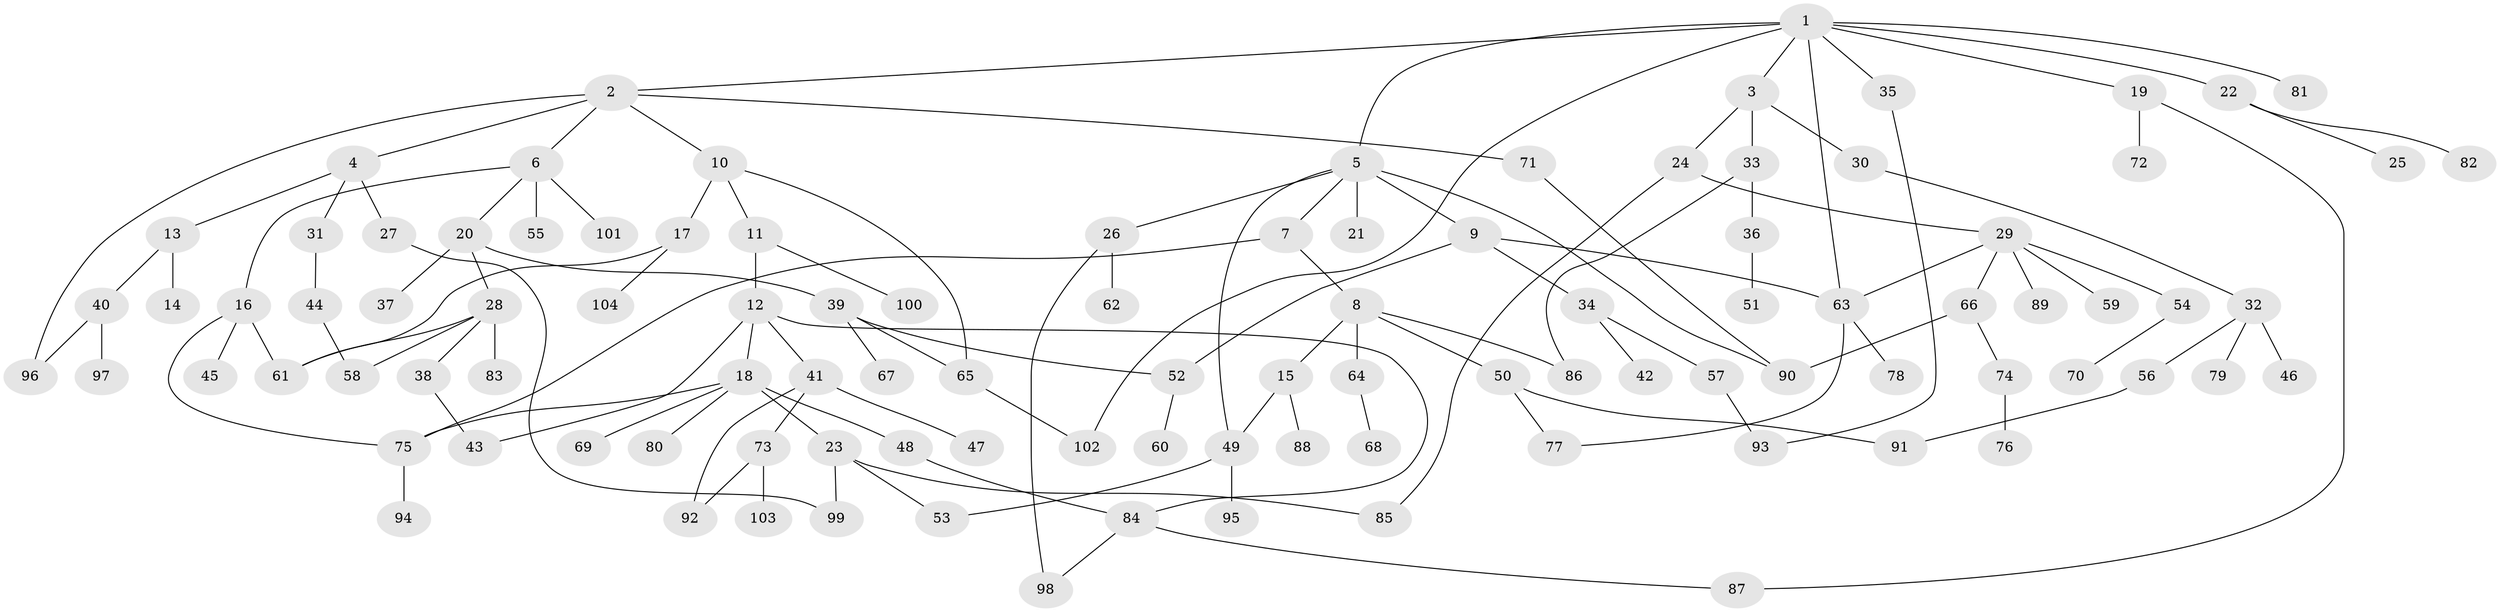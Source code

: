 // coarse degree distribution, {8: 0.015873015873015872, 6: 0.031746031746031744, 4: 0.12698412698412698, 3: 0.23809523809523808, 5: 0.07936507936507936, 2: 0.3492063492063492, 1: 0.15873015873015872}
// Generated by graph-tools (version 1.1) at 2025/48/03/04/25 22:48:51]
// undirected, 104 vertices, 129 edges
graph export_dot {
  node [color=gray90,style=filled];
  1;
  2;
  3;
  4;
  5;
  6;
  7;
  8;
  9;
  10;
  11;
  12;
  13;
  14;
  15;
  16;
  17;
  18;
  19;
  20;
  21;
  22;
  23;
  24;
  25;
  26;
  27;
  28;
  29;
  30;
  31;
  32;
  33;
  34;
  35;
  36;
  37;
  38;
  39;
  40;
  41;
  42;
  43;
  44;
  45;
  46;
  47;
  48;
  49;
  50;
  51;
  52;
  53;
  54;
  55;
  56;
  57;
  58;
  59;
  60;
  61;
  62;
  63;
  64;
  65;
  66;
  67;
  68;
  69;
  70;
  71;
  72;
  73;
  74;
  75;
  76;
  77;
  78;
  79;
  80;
  81;
  82;
  83;
  84;
  85;
  86;
  87;
  88;
  89;
  90;
  91;
  92;
  93;
  94;
  95;
  96;
  97;
  98;
  99;
  100;
  101;
  102;
  103;
  104;
  1 -- 2;
  1 -- 3;
  1 -- 5;
  1 -- 19;
  1 -- 22;
  1 -- 35;
  1 -- 63;
  1 -- 81;
  1 -- 102;
  2 -- 4;
  2 -- 6;
  2 -- 10;
  2 -- 71;
  2 -- 96;
  3 -- 24;
  3 -- 30;
  3 -- 33;
  4 -- 13;
  4 -- 27;
  4 -- 31;
  5 -- 7;
  5 -- 9;
  5 -- 21;
  5 -- 26;
  5 -- 49;
  5 -- 90;
  6 -- 16;
  6 -- 20;
  6 -- 55;
  6 -- 101;
  7 -- 8;
  7 -- 75;
  8 -- 15;
  8 -- 50;
  8 -- 64;
  8 -- 86;
  9 -- 34;
  9 -- 63;
  9 -- 52;
  10 -- 11;
  10 -- 17;
  10 -- 65;
  11 -- 12;
  11 -- 100;
  12 -- 18;
  12 -- 41;
  12 -- 84;
  12 -- 43;
  13 -- 14;
  13 -- 40;
  15 -- 88;
  15 -- 49;
  16 -- 45;
  16 -- 61;
  16 -- 75;
  17 -- 104;
  17 -- 61;
  18 -- 23;
  18 -- 48;
  18 -- 69;
  18 -- 80;
  18 -- 75;
  19 -- 72;
  19 -- 87;
  20 -- 28;
  20 -- 37;
  20 -- 39;
  22 -- 25;
  22 -- 82;
  23 -- 85;
  23 -- 99;
  23 -- 53;
  24 -- 29;
  24 -- 85;
  26 -- 62;
  26 -- 98;
  27 -- 99;
  28 -- 38;
  28 -- 61;
  28 -- 83;
  28 -- 58;
  29 -- 54;
  29 -- 59;
  29 -- 66;
  29 -- 89;
  29 -- 63;
  30 -- 32;
  31 -- 44;
  32 -- 46;
  32 -- 56;
  32 -- 79;
  33 -- 36;
  33 -- 86;
  34 -- 42;
  34 -- 57;
  35 -- 93;
  36 -- 51;
  38 -- 43;
  39 -- 52;
  39 -- 65;
  39 -- 67;
  40 -- 96;
  40 -- 97;
  41 -- 47;
  41 -- 73;
  41 -- 92;
  44 -- 58;
  48 -- 84;
  49 -- 53;
  49 -- 95;
  50 -- 77;
  50 -- 91;
  52 -- 60;
  54 -- 70;
  56 -- 91;
  57 -- 93;
  63 -- 78;
  63 -- 77;
  64 -- 68;
  65 -- 102;
  66 -- 74;
  66 -- 90;
  71 -- 90;
  73 -- 92;
  73 -- 103;
  74 -- 76;
  75 -- 94;
  84 -- 87;
  84 -- 98;
}

